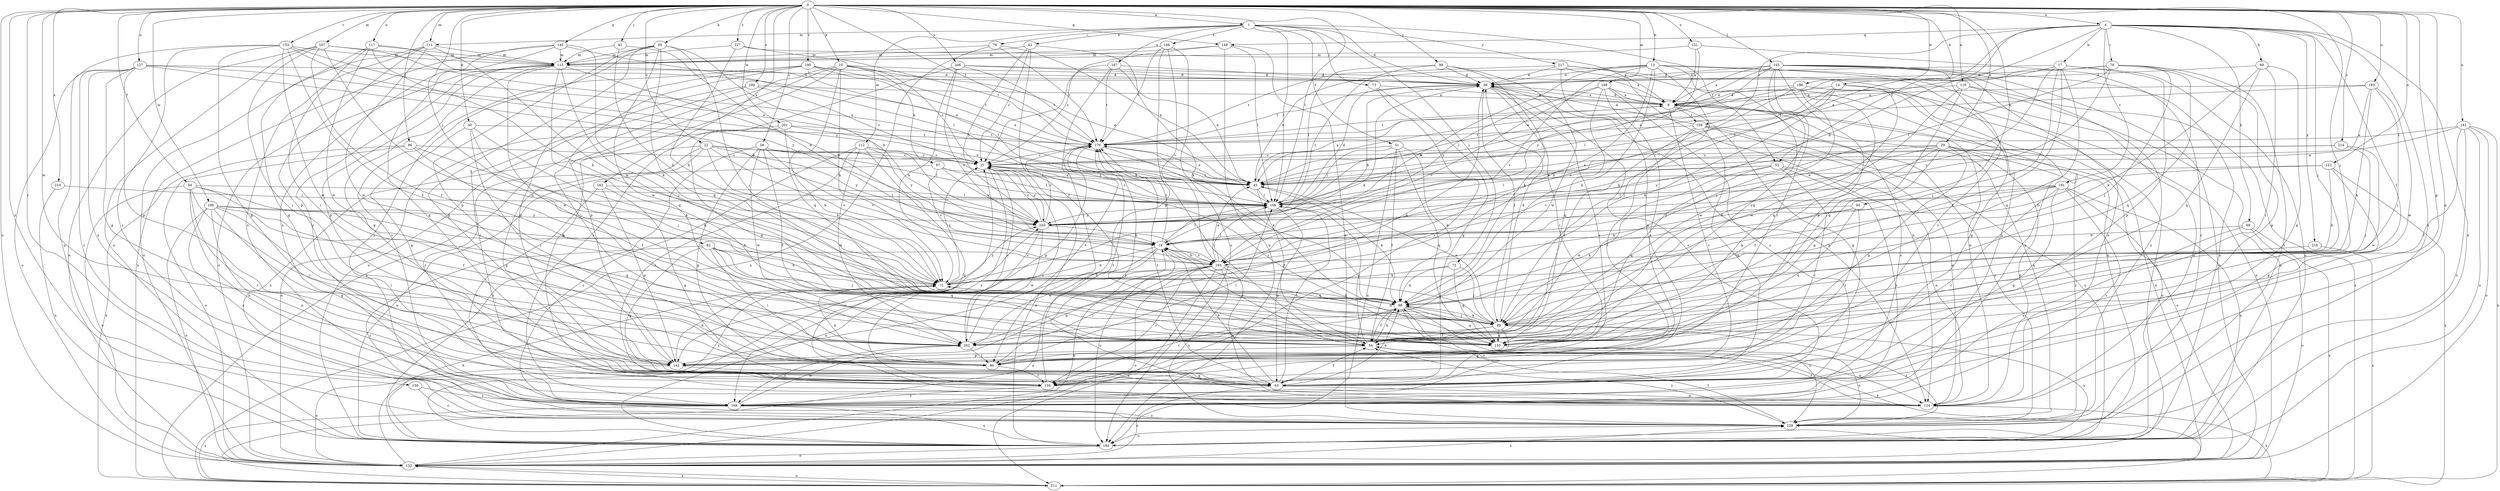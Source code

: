 strict digraph  {
0;
1;
4;
9;
10;
13;
14;
17;
18;
22;
26;
27;
29;
30;
36;
42;
45;
50;
51;
53;
54;
63;
68;
69;
71;
72;
73;
76;
78;
80;
81;
82;
86;
89;
94;
95;
97;
98;
99;
103;
106;
107;
108;
111;
112;
115;
116;
117;
123;
124;
127;
131;
132;
142;
145;
148;
150;
153;
156;
158;
159;
162;
166;
167;
168;
176;
181;
183;
184;
190;
191;
193;
196;
199;
201;
202;
206;
209;
210;
211;
214;
217;
218;
220;
227;
229;
0 -> 1  [label=a];
0 -> 4  [label=a];
0 -> 10  [label=b];
0 -> 13  [label=b];
0 -> 14  [label=b];
0 -> 22  [label=c];
0 -> 26  [label=c];
0 -> 29  [label=d];
0 -> 30  [label=d];
0 -> 50  [label=f];
0 -> 63  [label=g];
0 -> 81  [label=j];
0 -> 82  [label=j];
0 -> 86  [label=j];
0 -> 89  [label=j];
0 -> 94  [label=k];
0 -> 95  [label=k];
0 -> 99  [label=l];
0 -> 103  [label=l];
0 -> 106  [label=l];
0 -> 107  [label=m];
0 -> 108  [label=m];
0 -> 111  [label=m];
0 -> 116  [label=n];
0 -> 117  [label=n];
0 -> 123  [label=n];
0 -> 124  [label=n];
0 -> 127  [label=o];
0 -> 131  [label=o];
0 -> 132  [label=o];
0 -> 145  [label=q];
0 -> 148  [label=q];
0 -> 153  [label=r];
0 -> 156  [label=r];
0 -> 162  [label=s];
0 -> 176  [label=t];
0 -> 181  [label=u];
0 -> 183  [label=u];
0 -> 190  [label=v];
0 -> 196  [label=w];
0 -> 199  [label=w];
0 -> 201  [label=w];
0 -> 202  [label=w];
0 -> 206  [label=x];
0 -> 209  [label=x];
0 -> 210  [label=x];
0 -> 214  [label=y];
0 -> 227  [label=z];
0 -> 229  [label=z];
1 -> 36  [label=d];
1 -> 42  [label=e];
1 -> 51  [label=f];
1 -> 53  [label=f];
1 -> 72  [label=i];
1 -> 73  [label=i];
1 -> 76  [label=i];
1 -> 106  [label=l];
1 -> 111  [label=m];
1 -> 112  [label=m];
1 -> 166  [label=s];
1 -> 167  [label=s];
1 -> 217  [label=y];
4 -> 17  [label=b];
4 -> 18  [label=b];
4 -> 45  [label=e];
4 -> 53  [label=f];
4 -> 54  [label=f];
4 -> 68  [label=h];
4 -> 69  [label=h];
4 -> 78  [label=i];
4 -> 89  [label=j];
4 -> 148  [label=q];
4 -> 158  [label=r];
4 -> 184  [label=u];
4 -> 191  [label=v];
4 -> 218  [label=y];
4 -> 229  [label=z];
9 -> 36  [label=d];
9 -> 63  [label=g];
9 -> 132  [label=o];
9 -> 158  [label=r];
9 -> 159  [label=r];
9 -> 168  [label=s];
9 -> 176  [label=t];
10 -> 27  [label=c];
10 -> 36  [label=d];
10 -> 45  [label=e];
10 -> 71  [label=h];
10 -> 97  [label=k];
10 -> 124  [label=n];
10 -> 142  [label=p];
10 -> 150  [label=q];
10 -> 211  [label=x];
13 -> 18  [label=b];
13 -> 36  [label=d];
13 -> 45  [label=e];
13 -> 71  [label=h];
13 -> 89  [label=j];
13 -> 98  [label=k];
13 -> 150  [label=q];
13 -> 168  [label=s];
13 -> 184  [label=u];
13 -> 193  [label=v];
14 -> 9  [label=a];
14 -> 54  [label=f];
14 -> 71  [label=h];
14 -> 98  [label=k];
14 -> 106  [label=l];
14 -> 168  [label=s];
17 -> 36  [label=d];
17 -> 54  [label=f];
17 -> 89  [label=j];
17 -> 106  [label=l];
17 -> 142  [label=p];
17 -> 150  [label=q];
17 -> 184  [label=u];
17 -> 193  [label=v];
18 -> 71  [label=h];
18 -> 106  [label=l];
18 -> 150  [label=q];
18 -> 176  [label=t];
18 -> 184  [label=u];
18 -> 193  [label=v];
18 -> 202  [label=w];
18 -> 211  [label=x];
22 -> 27  [label=c];
22 -> 63  [label=g];
22 -> 71  [label=h];
22 -> 106  [label=l];
22 -> 159  [label=r];
22 -> 193  [label=v];
22 -> 220  [label=y];
22 -> 229  [label=z];
26 -> 27  [label=c];
26 -> 54  [label=f];
26 -> 63  [label=g];
26 -> 106  [label=l];
26 -> 184  [label=u];
26 -> 193  [label=v];
26 -> 202  [label=w];
27 -> 45  [label=e];
27 -> 159  [label=r];
27 -> 168  [label=s];
27 -> 184  [label=u];
27 -> 220  [label=y];
29 -> 27  [label=c];
29 -> 54  [label=f];
29 -> 124  [label=n];
29 -> 132  [label=o];
29 -> 142  [label=p];
29 -> 150  [label=q];
29 -> 193  [label=v];
29 -> 220  [label=y];
29 -> 229  [label=z];
30 -> 80  [label=i];
30 -> 89  [label=j];
30 -> 98  [label=k];
30 -> 142  [label=p];
30 -> 176  [label=t];
36 -> 9  [label=a];
36 -> 18  [label=b];
36 -> 80  [label=i];
36 -> 89  [label=j];
36 -> 124  [label=n];
36 -> 159  [label=r];
36 -> 168  [label=s];
36 -> 176  [label=t];
42 -> 27  [label=c];
42 -> 54  [label=f];
42 -> 98  [label=k];
42 -> 115  [label=m];
42 -> 220  [label=y];
45 -> 9  [label=a];
45 -> 27  [label=c];
45 -> 54  [label=f];
45 -> 98  [label=k];
45 -> 106  [label=l];
50 -> 54  [label=f];
50 -> 71  [label=h];
50 -> 80  [label=i];
50 -> 106  [label=l];
50 -> 124  [label=n];
50 -> 132  [label=o];
50 -> 159  [label=r];
51 -> 27  [label=c];
51 -> 54  [label=f];
51 -> 98  [label=k];
51 -> 106  [label=l];
51 -> 150  [label=q];
51 -> 184  [label=u];
53 -> 45  [label=e];
53 -> 106  [label=l];
53 -> 124  [label=n];
53 -> 150  [label=q];
53 -> 159  [label=r];
53 -> 168  [label=s];
53 -> 202  [label=w];
54 -> 18  [label=b];
54 -> 98  [label=k];
54 -> 106  [label=l];
54 -> 124  [label=n];
54 -> 142  [label=p];
54 -> 176  [label=t];
54 -> 229  [label=z];
63 -> 18  [label=b];
63 -> 54  [label=f];
63 -> 98  [label=k];
63 -> 106  [label=l];
63 -> 124  [label=n];
63 -> 132  [label=o];
63 -> 176  [label=t];
68 -> 18  [label=b];
68 -> 132  [label=o];
68 -> 168  [label=s];
68 -> 211  [label=x];
69 -> 36  [label=d];
69 -> 63  [label=g];
69 -> 80  [label=i];
69 -> 98  [label=k];
69 -> 150  [label=q];
71 -> 27  [label=c];
71 -> 36  [label=d];
71 -> 98  [label=k];
71 -> 220  [label=y];
72 -> 71  [label=h];
72 -> 89  [label=j];
72 -> 98  [label=k];
72 -> 150  [label=q];
73 -> 9  [label=a];
73 -> 63  [label=g];
73 -> 159  [label=r];
76 -> 45  [label=e];
76 -> 115  [label=m];
76 -> 176  [label=t];
76 -> 211  [label=x];
78 -> 36  [label=d];
78 -> 45  [label=e];
78 -> 63  [label=g];
78 -> 89  [label=j];
78 -> 106  [label=l];
78 -> 150  [label=q];
78 -> 193  [label=v];
78 -> 229  [label=z];
80 -> 71  [label=h];
80 -> 106  [label=l];
80 -> 159  [label=r];
81 -> 18  [label=b];
81 -> 71  [label=h];
81 -> 115  [label=m];
82 -> 63  [label=g];
82 -> 71  [label=h];
82 -> 80  [label=i];
82 -> 89  [label=j];
82 -> 150  [label=q];
82 -> 193  [label=v];
82 -> 229  [label=z];
86 -> 27  [label=c];
86 -> 54  [label=f];
86 -> 98  [label=k];
86 -> 132  [label=o];
86 -> 211  [label=x];
89 -> 36  [label=d];
89 -> 45  [label=e];
89 -> 54  [label=f];
89 -> 63  [label=g];
89 -> 71  [label=h];
89 -> 98  [label=k];
89 -> 150  [label=q];
89 -> 184  [label=u];
89 -> 202  [label=w];
89 -> 229  [label=z];
94 -> 80  [label=i];
94 -> 98  [label=k];
94 -> 150  [label=q];
94 -> 220  [label=y];
95 -> 18  [label=b];
95 -> 63  [label=g];
95 -> 89  [label=j];
95 -> 115  [label=m];
95 -> 142  [label=p];
95 -> 150  [label=q];
95 -> 202  [label=w];
95 -> 229  [label=z];
97 -> 45  [label=e];
97 -> 106  [label=l];
97 -> 184  [label=u];
97 -> 193  [label=v];
97 -> 220  [label=y];
98 -> 54  [label=f];
98 -> 89  [label=j];
98 -> 150  [label=q];
98 -> 159  [label=r];
98 -> 168  [label=s];
98 -> 229  [label=z];
99 -> 36  [label=d];
99 -> 98  [label=k];
99 -> 106  [label=l];
99 -> 202  [label=w];
99 -> 220  [label=y];
103 -> 9  [label=a];
103 -> 36  [label=d];
103 -> 45  [label=e];
103 -> 80  [label=i];
103 -> 89  [label=j];
103 -> 124  [label=n];
103 -> 132  [label=o];
103 -> 142  [label=p];
103 -> 159  [label=r];
103 -> 184  [label=u];
103 -> 220  [label=y];
103 -> 229  [label=z];
106 -> 27  [label=c];
106 -> 36  [label=d];
106 -> 63  [label=g];
106 -> 176  [label=t];
106 -> 220  [label=y];
107 -> 45  [label=e];
107 -> 54  [label=f];
107 -> 80  [label=i];
107 -> 115  [label=m];
107 -> 132  [label=o];
107 -> 150  [label=q];
107 -> 184  [label=u];
108 -> 9  [label=a];
108 -> 124  [label=n];
108 -> 150  [label=q];
108 -> 159  [label=r];
108 -> 168  [label=s];
108 -> 193  [label=v];
108 -> 220  [label=y];
111 -> 98  [label=k];
111 -> 115  [label=m];
111 -> 132  [label=o];
111 -> 142  [label=p];
111 -> 168  [label=s];
111 -> 202  [label=w];
112 -> 27  [label=c];
112 -> 124  [label=n];
112 -> 159  [label=r];
112 -> 202  [label=w];
112 -> 220  [label=y];
112 -> 229  [label=z];
115 -> 18  [label=b];
115 -> 36  [label=d];
115 -> 63  [label=g];
115 -> 89  [label=j];
115 -> 132  [label=o];
115 -> 142  [label=p];
115 -> 150  [label=q];
115 -> 159  [label=r];
115 -> 202  [label=w];
116 -> 9  [label=a];
116 -> 150  [label=q];
116 -> 184  [label=u];
116 -> 202  [label=w];
116 -> 211  [label=x];
117 -> 45  [label=e];
117 -> 63  [label=g];
117 -> 71  [label=h];
117 -> 80  [label=i];
117 -> 115  [label=m];
117 -> 202  [label=w];
123 -> 18  [label=b];
123 -> 45  [label=e];
123 -> 63  [label=g];
123 -> 71  [label=h];
123 -> 211  [label=x];
124 -> 54  [label=f];
124 -> 176  [label=t];
124 -> 211  [label=x];
127 -> 18  [label=b];
127 -> 36  [label=d];
127 -> 63  [label=g];
127 -> 132  [label=o];
127 -> 142  [label=p];
127 -> 168  [label=s];
127 -> 220  [label=y];
127 -> 229  [label=z];
131 -> 9  [label=a];
131 -> 45  [label=e];
131 -> 115  [label=m];
131 -> 229  [label=z];
132 -> 18  [label=b];
132 -> 211  [label=x];
132 -> 220  [label=y];
132 -> 229  [label=z];
142 -> 63  [label=g];
142 -> 71  [label=h];
142 -> 132  [label=o];
145 -> 63  [label=g];
145 -> 98  [label=k];
145 -> 106  [label=l];
145 -> 115  [label=m];
145 -> 168  [label=s];
145 -> 211  [label=x];
148 -> 27  [label=c];
148 -> 106  [label=l];
148 -> 115  [label=m];
148 -> 184  [label=u];
148 -> 229  [label=z];
150 -> 27  [label=c];
150 -> 229  [label=z];
153 -> 45  [label=e];
153 -> 54  [label=f];
153 -> 63  [label=g];
153 -> 115  [label=m];
153 -> 168  [label=s];
153 -> 184  [label=u];
153 -> 202  [label=w];
153 -> 220  [label=y];
156 -> 168  [label=s];
156 -> 229  [label=z];
158 -> 36  [label=d];
158 -> 54  [label=f];
158 -> 63  [label=g];
158 -> 80  [label=i];
158 -> 124  [label=n];
158 -> 176  [label=t];
158 -> 184  [label=u];
158 -> 229  [label=z];
159 -> 168  [label=s];
159 -> 176  [label=t];
162 -> 63  [label=g];
162 -> 106  [label=l];
162 -> 142  [label=p];
162 -> 168  [label=s];
166 -> 115  [label=m];
166 -> 142  [label=p];
166 -> 176  [label=t];
166 -> 184  [label=u];
166 -> 193  [label=v];
167 -> 27  [label=c];
167 -> 36  [label=d];
167 -> 45  [label=e];
167 -> 80  [label=i];
167 -> 176  [label=t];
168 -> 184  [label=u];
168 -> 202  [label=w];
168 -> 211  [label=x];
168 -> 229  [label=z];
176 -> 27  [label=c];
176 -> 45  [label=e];
176 -> 98  [label=k];
176 -> 142  [label=p];
181 -> 45  [label=e];
181 -> 54  [label=f];
181 -> 132  [label=o];
181 -> 176  [label=t];
181 -> 184  [label=u];
181 -> 211  [label=x];
181 -> 229  [label=z];
183 -> 9  [label=a];
183 -> 45  [label=e];
183 -> 89  [label=j];
183 -> 98  [label=k];
183 -> 176  [label=t];
183 -> 202  [label=w];
184 -> 27  [label=c];
184 -> 71  [label=h];
184 -> 132  [label=o];
190 -> 36  [label=d];
190 -> 45  [label=e];
190 -> 80  [label=i];
190 -> 106  [label=l];
190 -> 142  [label=p];
190 -> 168  [label=s];
190 -> 176  [label=t];
191 -> 63  [label=g];
191 -> 71  [label=h];
191 -> 98  [label=k];
191 -> 106  [label=l];
191 -> 124  [label=n];
191 -> 159  [label=r];
191 -> 168  [label=s];
191 -> 184  [label=u];
191 -> 220  [label=y];
193 -> 18  [label=b];
193 -> 45  [label=e];
193 -> 71  [label=h];
193 -> 80  [label=i];
193 -> 89  [label=j];
193 -> 106  [label=l];
193 -> 124  [label=n];
193 -> 132  [label=o];
193 -> 142  [label=p];
193 -> 159  [label=r];
193 -> 211  [label=x];
193 -> 229  [label=z];
196 -> 9  [label=a];
196 -> 63  [label=g];
196 -> 106  [label=l];
196 -> 132  [label=o];
196 -> 150  [label=q];
196 -> 193  [label=v];
196 -> 202  [label=w];
199 -> 63  [label=g];
199 -> 71  [label=h];
199 -> 80  [label=i];
199 -> 124  [label=n];
199 -> 132  [label=o];
199 -> 150  [label=q];
199 -> 168  [label=s];
199 -> 220  [label=y];
201 -> 45  [label=e];
201 -> 71  [label=h];
201 -> 132  [label=o];
201 -> 150  [label=q];
201 -> 176  [label=t];
202 -> 27  [label=c];
202 -> 36  [label=d];
202 -> 80  [label=i];
202 -> 168  [label=s];
202 -> 176  [label=t];
206 -> 9  [label=a];
206 -> 36  [label=d];
206 -> 71  [label=h];
206 -> 168  [label=s];
206 -> 176  [label=t];
206 -> 193  [label=v];
209 -> 9  [label=a];
209 -> 27  [label=c];
209 -> 159  [label=r];
209 -> 184  [label=u];
210 -> 106  [label=l];
210 -> 184  [label=u];
211 -> 98  [label=k];
211 -> 132  [label=o];
214 -> 27  [label=c];
214 -> 45  [label=e];
214 -> 89  [label=j];
214 -> 202  [label=w];
217 -> 36  [label=d];
217 -> 63  [label=g];
217 -> 124  [label=n];
217 -> 132  [label=o];
217 -> 176  [label=t];
217 -> 184  [label=u];
218 -> 193  [label=v];
218 -> 211  [label=x];
220 -> 18  [label=b];
220 -> 27  [label=c];
220 -> 176  [label=t];
220 -> 184  [label=u];
220 -> 202  [label=w];
227 -> 9  [label=a];
227 -> 71  [label=h];
227 -> 115  [label=m];
227 -> 176  [label=t];
229 -> 9  [label=a];
229 -> 54  [label=f];
229 -> 184  [label=u];
}

